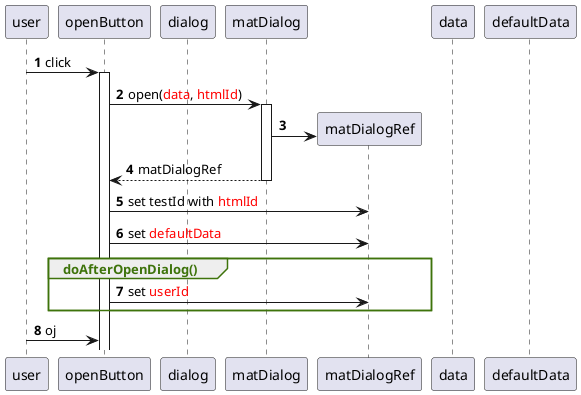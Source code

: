 @startuml
'https://plantuml.com/sequence-diagram

autonumber

skinparam Sequence {
 GroupBorderColor #3E730B
 GroupHeaderFontColor #3E730B
}

participant user
participant openButton
participant dialog
participant matDialog
participant matDialogRef
participant data
participant defaultData

user -> openButton ++: click
openButton -> matDialog ++: open(<font color=red>data</font>, <font color=red>htmlId</font>)
matDialog -> matDialogRef **:
return matDialogRef
openButton -> matDialogRef: set testId with <font color=red>htmlId</font>
openButton -> matDialogRef: set <font color=red>defaultData</font>
group doAfterOpenDialog()
openButton -> matDialogRef: set <font color=red>userId</font>
end
user -> openButton: oj

@enduml
